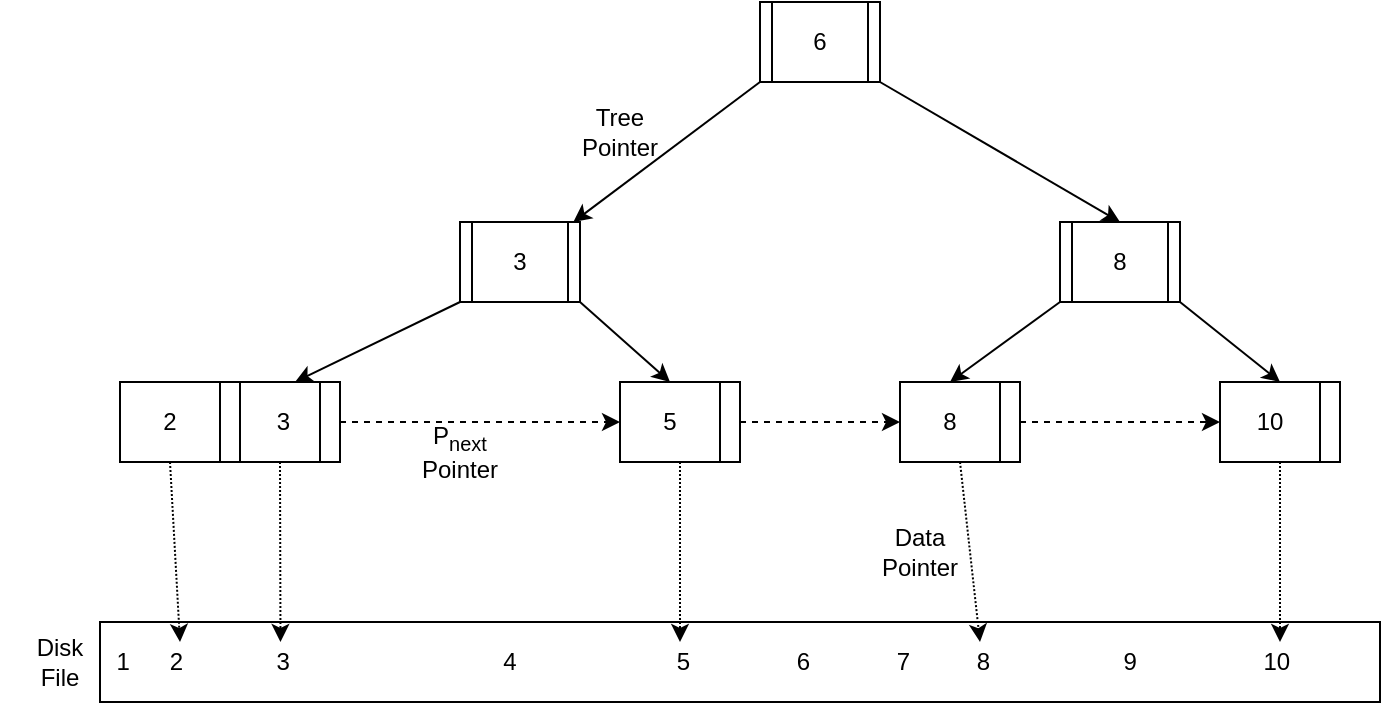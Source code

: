 <mxfile version="21.3.0" type="github">
  <diagram name="Page-1" id="tAKNgyO7KhJcVpKFIrzc">
    <mxGraphModel dx="1804" dy="502" grid="1" gridSize="10" guides="1" tooltips="1" connect="1" arrows="1" fold="1" page="1" pageScale="1" pageWidth="850" pageHeight="1100" math="0" shadow="0">
      <root>
        <mxCell id="0" />
        <mxCell id="1" parent="0" />
        <mxCell id="DxYPGH_0qdIJhqKfhIC0-1" value="6" style="shape=process;whiteSpace=wrap;html=1;backgroundOutline=1;" vertex="1" parent="1">
          <mxGeometry x="370" y="90" width="60" height="40" as="geometry" />
        </mxCell>
        <mxCell id="DxYPGH_0qdIJhqKfhIC0-3" value="3" style="shape=process;whiteSpace=wrap;html=1;backgroundOutline=1;" vertex="1" parent="1">
          <mxGeometry x="220" y="200" width="60" height="40" as="geometry" />
        </mxCell>
        <mxCell id="DxYPGH_0qdIJhqKfhIC0-4" value="8" style="shape=process;whiteSpace=wrap;html=1;backgroundOutline=1;" vertex="1" parent="1">
          <mxGeometry x="520" y="200" width="60" height="40" as="geometry" />
        </mxCell>
        <mxCell id="DxYPGH_0qdIJhqKfhIC0-11" value="" style="group" vertex="1" connectable="0" parent="1">
          <mxGeometry x="100" y="280" width="60" height="40" as="geometry" />
        </mxCell>
        <mxCell id="DxYPGH_0qdIJhqKfhIC0-9" value="" style="rounded=0;whiteSpace=wrap;html=1;" vertex="1" parent="DxYPGH_0qdIJhqKfhIC0-11">
          <mxGeometry width="60" height="40" as="geometry" />
        </mxCell>
        <mxCell id="DxYPGH_0qdIJhqKfhIC0-10" value="&amp;nbsp; &amp;nbsp; 3" style="rounded=0;whiteSpace=wrap;html=1;" vertex="1" parent="DxYPGH_0qdIJhqKfhIC0-11">
          <mxGeometry width="50" height="40" as="geometry" />
        </mxCell>
        <mxCell id="DxYPGH_0qdIJhqKfhIC0-12" value="" style="group" vertex="1" connectable="0" parent="1">
          <mxGeometry x="300" y="280" width="60" height="40" as="geometry" />
        </mxCell>
        <mxCell id="DxYPGH_0qdIJhqKfhIC0-13" value="" style="rounded=0;whiteSpace=wrap;html=1;" vertex="1" parent="DxYPGH_0qdIJhqKfhIC0-12">
          <mxGeometry width="60" height="40" as="geometry" />
        </mxCell>
        <mxCell id="DxYPGH_0qdIJhqKfhIC0-14" value="5" style="rounded=0;whiteSpace=wrap;html=1;" vertex="1" parent="DxYPGH_0qdIJhqKfhIC0-12">
          <mxGeometry width="50" height="40" as="geometry" />
        </mxCell>
        <mxCell id="DxYPGH_0qdIJhqKfhIC0-15" value="" style="group" vertex="1" connectable="0" parent="1">
          <mxGeometry x="440" y="280" width="60" height="40" as="geometry" />
        </mxCell>
        <mxCell id="DxYPGH_0qdIJhqKfhIC0-16" value="" style="rounded=0;whiteSpace=wrap;html=1;" vertex="1" parent="DxYPGH_0qdIJhqKfhIC0-15">
          <mxGeometry width="60" height="40" as="geometry" />
        </mxCell>
        <mxCell id="DxYPGH_0qdIJhqKfhIC0-17" value="8" style="rounded=0;whiteSpace=wrap;html=1;" vertex="1" parent="DxYPGH_0qdIJhqKfhIC0-15">
          <mxGeometry width="50" height="40" as="geometry" />
        </mxCell>
        <mxCell id="DxYPGH_0qdIJhqKfhIC0-18" value="" style="group" vertex="1" connectable="0" parent="1">
          <mxGeometry x="600" y="280" width="60" height="40" as="geometry" />
        </mxCell>
        <mxCell id="DxYPGH_0qdIJhqKfhIC0-19" value="" style="rounded=0;whiteSpace=wrap;html=1;" vertex="1" parent="DxYPGH_0qdIJhqKfhIC0-18">
          <mxGeometry width="60" height="40" as="geometry" />
        </mxCell>
        <mxCell id="DxYPGH_0qdIJhqKfhIC0-20" value="10" style="rounded=0;whiteSpace=wrap;html=1;" vertex="1" parent="DxYPGH_0qdIJhqKfhIC0-18">
          <mxGeometry width="50" height="40" as="geometry" />
        </mxCell>
        <mxCell id="DxYPGH_0qdIJhqKfhIC0-21" value="" style="group" vertex="1" connectable="0" parent="1">
          <mxGeometry x="50" y="280" width="60" height="40" as="geometry" />
        </mxCell>
        <mxCell id="DxYPGH_0qdIJhqKfhIC0-22" value="" style="rounded=0;whiteSpace=wrap;html=1;" vertex="1" parent="DxYPGH_0qdIJhqKfhIC0-21">
          <mxGeometry width="60" height="40" as="geometry" />
        </mxCell>
        <mxCell id="DxYPGH_0qdIJhqKfhIC0-23" value="2" style="rounded=0;whiteSpace=wrap;html=1;" vertex="1" parent="DxYPGH_0qdIJhqKfhIC0-21">
          <mxGeometry width="50" height="40" as="geometry" />
        </mxCell>
        <mxCell id="DxYPGH_0qdIJhqKfhIC0-24" value="1&amp;nbsp; &amp;nbsp; &amp;nbsp; 2&amp;nbsp; &amp;nbsp; &amp;nbsp; &amp;nbsp; &amp;nbsp; &amp;nbsp; &amp;nbsp; 3&amp;nbsp; &amp;nbsp; &amp;nbsp; &amp;nbsp; &amp;nbsp; &amp;nbsp; &amp;nbsp; &amp;nbsp; &amp;nbsp; &amp;nbsp; &amp;nbsp; &amp;nbsp; &amp;nbsp; &amp;nbsp; &amp;nbsp; &amp;nbsp; 4&amp;nbsp; &amp;nbsp; &amp;nbsp; &amp;nbsp; &amp;nbsp; &amp;nbsp; &amp;nbsp; &amp;nbsp; &amp;nbsp; &amp;nbsp; &amp;nbsp; &amp;nbsp; 5&amp;nbsp; &amp;nbsp; &amp;nbsp; &amp;nbsp; &amp;nbsp; &amp;nbsp; &amp;nbsp; &amp;nbsp; 6&amp;nbsp; &amp;nbsp; &amp;nbsp; &amp;nbsp; &amp;nbsp; &amp;nbsp; &amp;nbsp;7&amp;nbsp; &amp;nbsp; &amp;nbsp; &amp;nbsp; &amp;nbsp; 8&amp;nbsp; &amp;nbsp; &amp;nbsp; &amp;nbsp; &amp;nbsp; &amp;nbsp; &amp;nbsp; &amp;nbsp; &amp;nbsp; &amp;nbsp; 9&amp;nbsp; &amp;nbsp; &amp;nbsp; &amp;nbsp; &amp;nbsp; &amp;nbsp; &amp;nbsp; &amp;nbsp; &amp;nbsp; &amp;nbsp;10&amp;nbsp; &amp;nbsp; &amp;nbsp; &amp;nbsp; &amp;nbsp; &amp;nbsp;" style="rounded=0;whiteSpace=wrap;html=1;" vertex="1" parent="1">
          <mxGeometry x="40" y="400" width="640" height="40" as="geometry" />
        </mxCell>
        <mxCell id="DxYPGH_0qdIJhqKfhIC0-25" value="" style="endArrow=classic;html=1;rounded=0;exitX=0;exitY=1;exitDx=0;exitDy=0;" edge="1" parent="1" source="DxYPGH_0qdIJhqKfhIC0-1" target="DxYPGH_0qdIJhqKfhIC0-3">
          <mxGeometry width="50" height="50" relative="1" as="geometry">
            <mxPoint x="400" y="290" as="sourcePoint" />
            <mxPoint x="450" y="240" as="targetPoint" />
          </mxGeometry>
        </mxCell>
        <mxCell id="DxYPGH_0qdIJhqKfhIC0-26" value="" style="endArrow=classic;html=1;rounded=0;exitX=1;exitY=1;exitDx=0;exitDy=0;entryX=0.5;entryY=0;entryDx=0;entryDy=0;" edge="1" parent="1" source="DxYPGH_0qdIJhqKfhIC0-1" target="DxYPGH_0qdIJhqKfhIC0-4">
          <mxGeometry width="50" height="50" relative="1" as="geometry">
            <mxPoint x="380" y="140" as="sourcePoint" />
            <mxPoint x="287" y="210" as="targetPoint" />
          </mxGeometry>
        </mxCell>
        <mxCell id="DxYPGH_0qdIJhqKfhIC0-27" value="" style="endArrow=classic;html=1;rounded=0;exitX=0;exitY=1;exitDx=0;exitDy=0;entryX=0.75;entryY=0;entryDx=0;entryDy=0;" edge="1" parent="1" source="DxYPGH_0qdIJhqKfhIC0-3" target="DxYPGH_0qdIJhqKfhIC0-10">
          <mxGeometry width="50" height="50" relative="1" as="geometry">
            <mxPoint x="400" y="290" as="sourcePoint" />
            <mxPoint x="450" y="240" as="targetPoint" />
          </mxGeometry>
        </mxCell>
        <mxCell id="DxYPGH_0qdIJhqKfhIC0-28" value="" style="endArrow=classic;html=1;rounded=0;exitX=1;exitY=1;exitDx=0;exitDy=0;entryX=0.5;entryY=0;entryDx=0;entryDy=0;" edge="1" parent="1" source="DxYPGH_0qdIJhqKfhIC0-3" target="DxYPGH_0qdIJhqKfhIC0-14">
          <mxGeometry width="50" height="50" relative="1" as="geometry">
            <mxPoint x="230" y="250" as="sourcePoint" />
            <mxPoint x="148" y="290" as="targetPoint" />
          </mxGeometry>
        </mxCell>
        <mxCell id="DxYPGH_0qdIJhqKfhIC0-30" value="" style="endArrow=classic;html=1;rounded=0;exitX=0;exitY=1;exitDx=0;exitDy=0;entryX=0.5;entryY=0;entryDx=0;entryDy=0;" edge="1" parent="1" source="DxYPGH_0qdIJhqKfhIC0-4" target="DxYPGH_0qdIJhqKfhIC0-17">
          <mxGeometry width="50" height="50" relative="1" as="geometry">
            <mxPoint x="430" y="260" as="sourcePoint" />
            <mxPoint x="480" y="210" as="targetPoint" />
          </mxGeometry>
        </mxCell>
        <mxCell id="DxYPGH_0qdIJhqKfhIC0-31" value="" style="endArrow=classic;html=1;rounded=0;exitX=1;exitY=1;exitDx=0;exitDy=0;" edge="1" parent="1" source="DxYPGH_0qdIJhqKfhIC0-4">
          <mxGeometry width="50" height="50" relative="1" as="geometry">
            <mxPoint x="570" y="290" as="sourcePoint" />
            <mxPoint x="630" y="280" as="targetPoint" />
          </mxGeometry>
        </mxCell>
        <mxCell id="DxYPGH_0qdIJhqKfhIC0-32" value="" style="endArrow=classic;html=1;rounded=0;exitX=0.5;exitY=1;exitDx=0;exitDy=0;dashed=1;dashPattern=1 1;" edge="1" parent="1" source="DxYPGH_0qdIJhqKfhIC0-23">
          <mxGeometry width="50" height="50" relative="1" as="geometry">
            <mxPoint x="70" y="320" as="sourcePoint" />
            <mxPoint x="80" y="410" as="targetPoint" />
          </mxGeometry>
        </mxCell>
        <mxCell id="DxYPGH_0qdIJhqKfhIC0-33" value="" style="endArrow=classic;html=1;rounded=0;dashed=1;dashPattern=1 1;entryX=0.141;entryY=0.25;entryDx=0;entryDy=0;entryPerimeter=0;" edge="1" parent="1" target="DxYPGH_0qdIJhqKfhIC0-24">
          <mxGeometry width="50" height="50" relative="1" as="geometry">
            <mxPoint x="130" y="320" as="sourcePoint" />
            <mxPoint x="90" y="420" as="targetPoint" />
          </mxGeometry>
        </mxCell>
        <mxCell id="DxYPGH_0qdIJhqKfhIC0-34" value="" style="endArrow=classic;html=1;rounded=0;dashed=1;dashPattern=1 1;" edge="1" parent="1">
          <mxGeometry width="50" height="50" relative="1" as="geometry">
            <mxPoint x="330" y="320" as="sourcePoint" />
            <mxPoint x="330" y="410" as="targetPoint" />
          </mxGeometry>
        </mxCell>
        <mxCell id="DxYPGH_0qdIJhqKfhIC0-35" value="" style="endArrow=classic;html=1;rounded=0;dashed=1;dashPattern=1 1;" edge="1" parent="1">
          <mxGeometry width="50" height="50" relative="1" as="geometry">
            <mxPoint x="470" y="320" as="sourcePoint" />
            <mxPoint x="480" y="410" as="targetPoint" />
          </mxGeometry>
        </mxCell>
        <mxCell id="DxYPGH_0qdIJhqKfhIC0-36" value="" style="endArrow=classic;html=1;rounded=0;dashed=1;dashPattern=1 1;" edge="1" parent="1">
          <mxGeometry width="50" height="50" relative="1" as="geometry">
            <mxPoint x="630" y="320" as="sourcePoint" />
            <mxPoint x="630" y="410" as="targetPoint" />
          </mxGeometry>
        </mxCell>
        <mxCell id="DxYPGH_0qdIJhqKfhIC0-37" value="" style="endArrow=classic;html=1;rounded=0;dashed=1;entryX=0;entryY=0.5;entryDx=0;entryDy=0;exitX=1;exitY=0.5;exitDx=0;exitDy=0;" edge="1" parent="1" source="DxYPGH_0qdIJhqKfhIC0-9" target="DxYPGH_0qdIJhqKfhIC0-14">
          <mxGeometry width="50" height="50" relative="1" as="geometry">
            <mxPoint x="140" y="330" as="sourcePoint" />
            <mxPoint x="140" y="420" as="targetPoint" />
          </mxGeometry>
        </mxCell>
        <mxCell id="DxYPGH_0qdIJhqKfhIC0-38" value="" style="endArrow=classic;html=1;rounded=0;dashed=1;entryX=0;entryY=0.5;entryDx=0;entryDy=0;exitX=1;exitY=0.5;exitDx=0;exitDy=0;" edge="1" parent="1" source="DxYPGH_0qdIJhqKfhIC0-13" target="DxYPGH_0qdIJhqKfhIC0-17">
          <mxGeometry width="50" height="50" relative="1" as="geometry">
            <mxPoint x="170" y="310" as="sourcePoint" />
            <mxPoint x="310" y="310" as="targetPoint" />
          </mxGeometry>
        </mxCell>
        <mxCell id="DxYPGH_0qdIJhqKfhIC0-39" value="" style="endArrow=classic;html=1;rounded=0;dashed=1;entryX=0;entryY=0.5;entryDx=0;entryDy=0;exitX=1;exitY=0.5;exitDx=0;exitDy=0;" edge="1" parent="1" source="DxYPGH_0qdIJhqKfhIC0-16" target="DxYPGH_0qdIJhqKfhIC0-20">
          <mxGeometry width="50" height="50" relative="1" as="geometry">
            <mxPoint x="370" y="310" as="sourcePoint" />
            <mxPoint x="450" y="310" as="targetPoint" />
          </mxGeometry>
        </mxCell>
        <mxCell id="DxYPGH_0qdIJhqKfhIC0-40" value="Tree Pointer" style="text;html=1;strokeColor=none;fillColor=none;align=center;verticalAlign=middle;whiteSpace=wrap;rounded=0;" vertex="1" parent="1">
          <mxGeometry x="270" y="140" width="60" height="30" as="geometry" />
        </mxCell>
        <mxCell id="DxYPGH_0qdIJhqKfhIC0-41" value="P&lt;sub&gt;next&lt;/sub&gt; Pointer" style="text;html=1;strokeColor=none;fillColor=none;align=center;verticalAlign=middle;whiteSpace=wrap;rounded=0;" vertex="1" parent="1">
          <mxGeometry x="190" y="300" width="60" height="30" as="geometry" />
        </mxCell>
        <mxCell id="DxYPGH_0qdIJhqKfhIC0-42" value="Data Pointer" style="text;html=1;strokeColor=none;fillColor=none;align=center;verticalAlign=middle;whiteSpace=wrap;rounded=0;" vertex="1" parent="1">
          <mxGeometry x="420" y="350" width="60" height="30" as="geometry" />
        </mxCell>
        <mxCell id="DxYPGH_0qdIJhqKfhIC0-43" value="Disk&lt;br&gt;File" style="text;html=1;strokeColor=none;fillColor=none;align=center;verticalAlign=middle;whiteSpace=wrap;rounded=0;" vertex="1" parent="1">
          <mxGeometry x="-10" y="405" width="60" height="30" as="geometry" />
        </mxCell>
      </root>
    </mxGraphModel>
  </diagram>
</mxfile>
